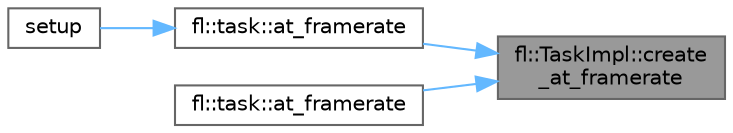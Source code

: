 digraph "fl::TaskImpl::create_at_framerate"
{
 // INTERACTIVE_SVG=YES
 // LATEX_PDF_SIZE
  bgcolor="transparent";
  edge [fontname=Helvetica,fontsize=10,labelfontname=Helvetica,labelfontsize=10];
  node [fontname=Helvetica,fontsize=10,shape=box,height=0.2,width=0.4];
  rankdir="RL";
  Node1 [id="Node000001",label="fl::TaskImpl::create\l_at_framerate",height=0.2,width=0.4,color="gray40", fillcolor="grey60", style="filled", fontcolor="black",tooltip=" "];
  Node1 -> Node2 [id="edge1_Node000001_Node000002",dir="back",color="steelblue1",style="solid",tooltip=" "];
  Node2 [id="Node000002",label="fl::task::at_framerate",height=0.2,width=0.4,color="grey40", fillcolor="white", style="filled",URL="$d7/d86/classfl_1_1task_ad894d8c80597298cc205d6c5523cce47.html#ad894d8c80597298cc205d6c5523cce47",tooltip=" "];
  Node2 -> Node3 [id="edge2_Node000002_Node000003",dir="back",color="steelblue1",style="solid",tooltip=" "];
  Node3 [id="Node000003",label="setup",height=0.2,width=0.4,color="grey40", fillcolor="white", style="filled",URL="$d5/d1b/examples_2_async_2async_8h_a4fc01d736fe50cf5b977f755b675f11d.html#a4fc01d736fe50cf5b977f755b675f11d",tooltip=" "];
  Node1 -> Node4 [id="edge3_Node000001_Node000004",dir="back",color="steelblue1",style="solid",tooltip=" "];
  Node4 [id="Node000004",label="fl::task::at_framerate",height=0.2,width=0.4,color="grey40", fillcolor="white", style="filled",URL="$d7/d86/classfl_1_1task_aeae56934d4ade829d07e3c0170fd15f6.html#aeae56934d4ade829d07e3c0170fd15f6",tooltip=" "];
}
